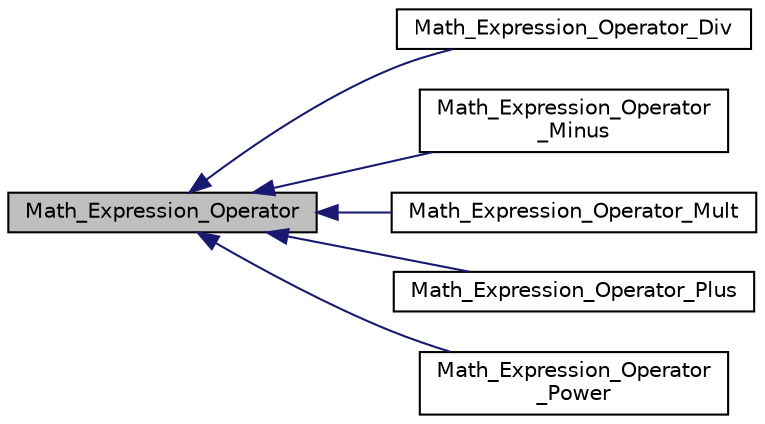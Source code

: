 digraph "Math_Expression_Operator"
{
 // LATEX_PDF_SIZE
  edge [fontname="Helvetica",fontsize="10",labelfontname="Helvetica",labelfontsize="10"];
  node [fontname="Helvetica",fontsize="10",shape=record];
  rankdir="LR";
  Node1 [label="Math_Expression_Operator",height=0.2,width=0.4,color="black", fillcolor="grey75", style="filled", fontcolor="black",tooltip=" "];
  Node1 -> Node2 [dir="back",color="midnightblue",fontsize="10",style="solid",fontname="Helvetica"];
  Node2 [label="Math_Expression_Operator_Div",height=0.2,width=0.4,color="black", fillcolor="white", style="filled",URL="$classMath__Expression__Operator__Div.html",tooltip=" "];
  Node1 -> Node3 [dir="back",color="midnightblue",fontsize="10",style="solid",fontname="Helvetica"];
  Node3 [label="Math_Expression_Operator\l_Minus",height=0.2,width=0.4,color="black", fillcolor="white", style="filled",URL="$classMath__Expression__Operator__Minus.html",tooltip=" "];
  Node1 -> Node4 [dir="back",color="midnightblue",fontsize="10",style="solid",fontname="Helvetica"];
  Node4 [label="Math_Expression_Operator_Mult",height=0.2,width=0.4,color="black", fillcolor="white", style="filled",URL="$classMath__Expression__Operator__Mult.html",tooltip=" "];
  Node1 -> Node5 [dir="back",color="midnightblue",fontsize="10",style="solid",fontname="Helvetica"];
  Node5 [label="Math_Expression_Operator_Plus",height=0.2,width=0.4,color="black", fillcolor="white", style="filled",URL="$classMath__Expression__Operator__Plus.html",tooltip=" "];
  Node1 -> Node6 [dir="back",color="midnightblue",fontsize="10",style="solid",fontname="Helvetica"];
  Node6 [label="Math_Expression_Operator\l_Power",height=0.2,width=0.4,color="black", fillcolor="white", style="filled",URL="$classMath__Expression__Operator__Power.html",tooltip=" "];
}
